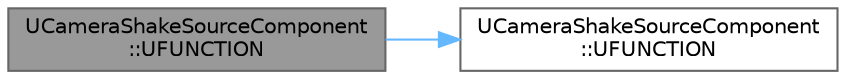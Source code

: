 digraph "UCameraShakeSourceComponent::UFUNCTION"
{
 // INTERACTIVE_SVG=YES
 // LATEX_PDF_SIZE
  bgcolor="transparent";
  edge [fontname=Helvetica,fontsize=10,labelfontname=Helvetica,labelfontsize=10];
  node [fontname=Helvetica,fontsize=10,shape=box,height=0.2,width=0.4];
  rankdir="LR";
  Node1 [id="Node000001",label="UCameraShakeSourceComponent\l::UFUNCTION",height=0.2,width=0.4,color="gray40", fillcolor="grey60", style="filled", fontcolor="black",tooltip="Computes an attenuation factor from this source."];
  Node1 -> Node2 [id="edge1_Node000001_Node000002",color="steelblue1",style="solid",tooltip=" "];
  Node2 [id="Node000002",label="UCameraShakeSourceComponent\l::UFUNCTION",height=0.2,width=0.4,color="grey40", fillcolor="white", style="filled",URL="$df/d05/classUCameraShakeSourceComponent.html#af226a6046abcafd4f41ae1a9a91099c0",tooltip=" "];
}
